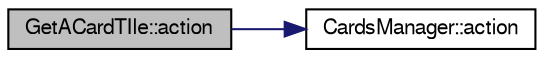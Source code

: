digraph G
{
  edge [fontname="FreeSans",fontsize="10",labelfontname="FreeSans",labelfontsize="10"];
  node [fontname="FreeSans",fontsize="10",shape=record];
  rankdir="LR";
  Node1 [label="GetACardTIle::action",height=0.2,width=0.4,color="black", fillcolor="grey75", style="filled" fontcolor="black"];
  Node1 -> Node2 [color="midnightblue",fontsize="10",style="solid",fontname="FreeSans"];
  Node2 [label="CardsManager::action",height=0.2,width=0.4,color="black", fillcolor="white", style="filled",URL="$class_cards_manager.html#abd343ef8eb90b435c476b7144ac0760c",tooltip="method that does the action =p"];
}
